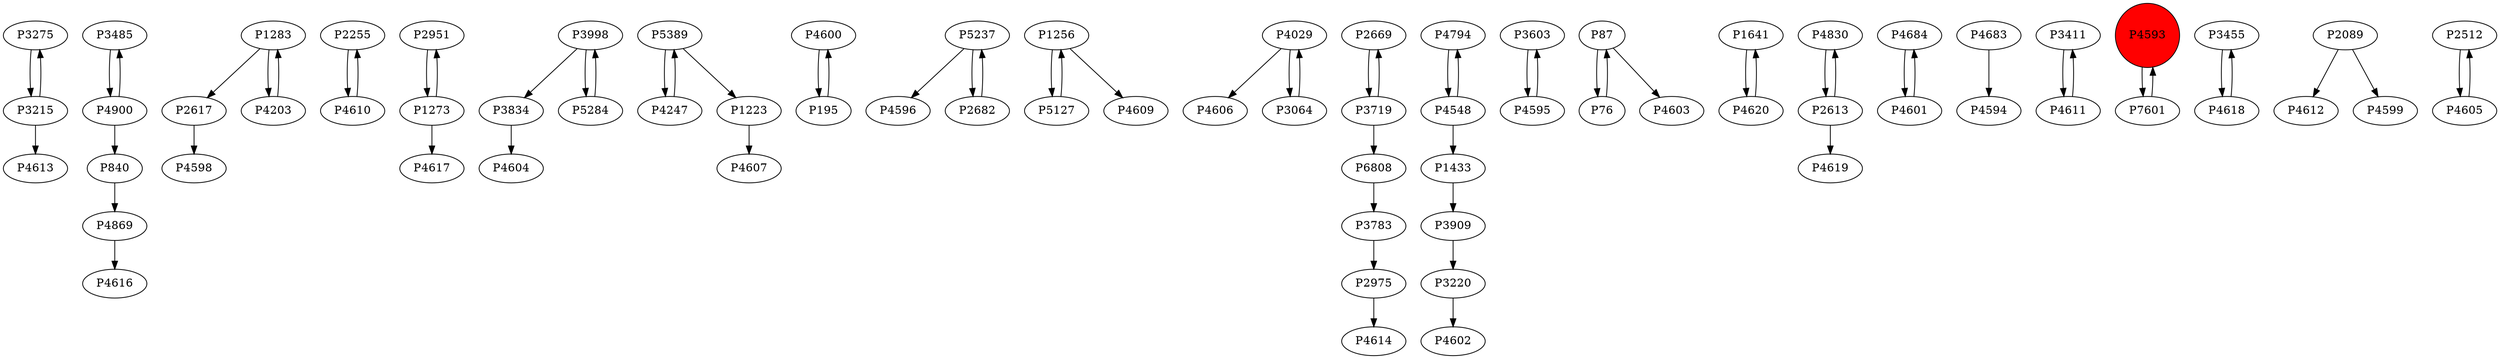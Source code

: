 digraph {
	P3275 -> P3215
	P3215 -> P4613
	P3485 -> P4900
	P1283 -> P2617
	P2255 -> P4610
	P2951 -> P1273
	P3834 -> P4604
	P1223 -> P4607
	P4600 -> P195
	P4247 -> P5389
	P5237 -> P4596
	P1256 -> P5127
	P4900 -> P3485
	P4029 -> P4606
	P3998 -> P3834
	P2669 -> P3719
	P4794 -> P4548
	P3603 -> P4595
	P87 -> P76
	P1641 -> P4620
	P4900 -> P840
	P4830 -> P2613
	P195 -> P4600
	P4684 -> P4601
	P1273 -> P2951
	P4601 -> P4684
	P4683 -> P4594
	P3719 -> P2669
	P3064 -> P4029
	P5389 -> P1223
	P5284 -> P3998
	P1273 -> P4617
	P4620 -> P1641
	P3411 -> P4611
	P3909 -> P3220
	P5237 -> P2682
	P4203 -> P1283
	P4548 -> P1433
	P4611 -> P3411
	P2613 -> P4619
	P2682 -> P5237
	P87 -> P4603
	P1283 -> P4203
	P3215 -> P3275
	P76 -> P87
	P4548 -> P4794
	P3719 -> P6808
	P4593 -> P7601
	P3783 -> P2975
	P4029 -> P3064
	P7601 -> P4593
	P3455 -> P4618
	P2613 -> P4830
	P2089 -> P4612
	P4618 -> P3455
	P6808 -> P3783
	P3998 -> P5284
	P4610 -> P2255
	P2617 -> P4598
	P840 -> P4869
	P2512 -> P4605
	P4605 -> P2512
	P2975 -> P4614
	P4595 -> P3603
	P5389 -> P4247
	P1256 -> P4609
	P5127 -> P1256
	P3220 -> P4602
	P1433 -> P3909
	P4869 -> P4616
	P2089 -> P4599
	P4593 [shape=circle]
	P4593 [style=filled]
	P4593 [fillcolor=red]
}